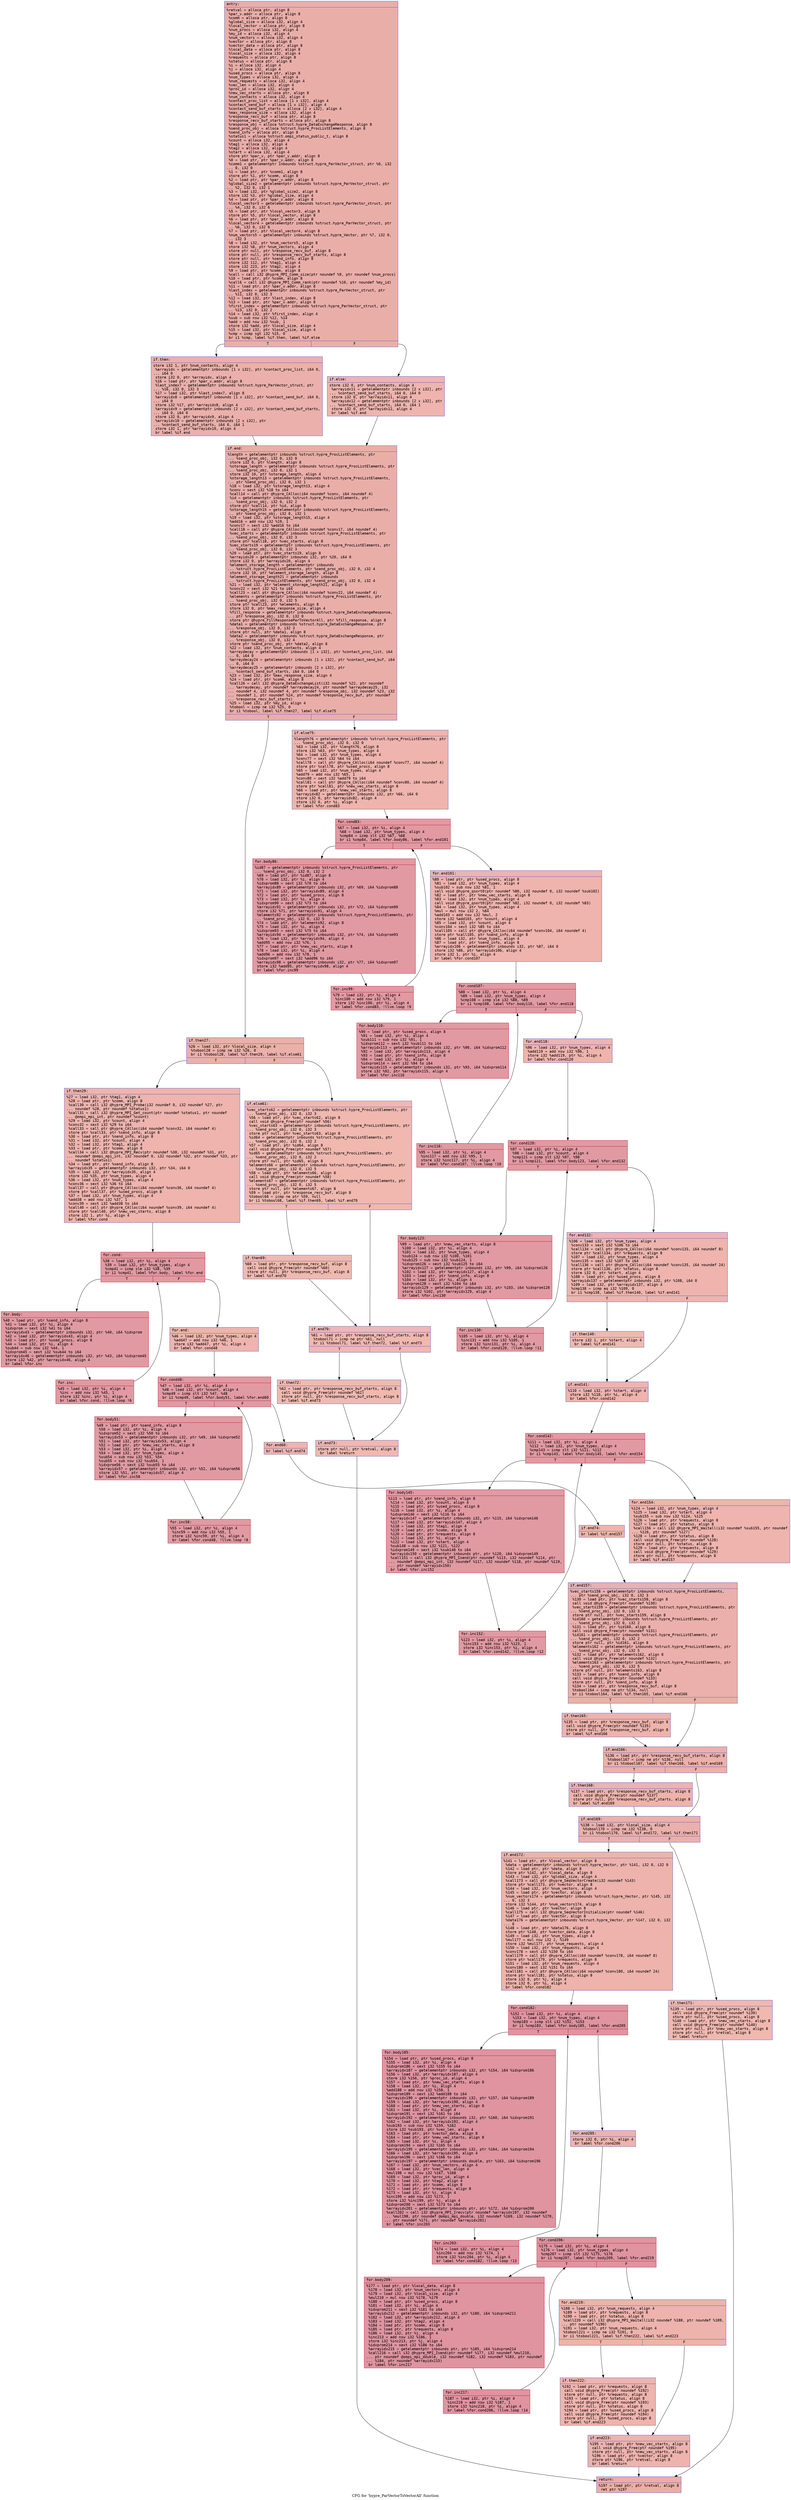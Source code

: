 digraph "CFG for 'hypre_ParVectorToVectorAll' function" {
	label="CFG for 'hypre_ParVectorToVectorAll' function";

	Node0x556ffb682a60 [shape=record,color="#3d50c3ff", style=filled, fillcolor="#d0473d70" fontname="Courier",label="{entry:\l|  %retval = alloca ptr, align 8\l  %par_v.addr = alloca ptr, align 8\l  %comm = alloca ptr, align 8\l  %global_size = alloca i32, align 4\l  %local_vector = alloca ptr, align 8\l  %num_procs = alloca i32, align 4\l  %my_id = alloca i32, align 4\l  %num_vectors = alloca i32, align 4\l  %vector = alloca ptr, align 8\l  %vector_data = alloca ptr, align 8\l  %local_data = alloca ptr, align 8\l  %local_size = alloca i32, align 4\l  %requests = alloca ptr, align 8\l  %status = alloca ptr, align 8\l  %i = alloca i32, align 4\l  %j = alloca i32, align 4\l  %used_procs = alloca ptr, align 8\l  %num_types = alloca i32, align 4\l  %num_requests = alloca i32, align 4\l  %vec_len = alloca i32, align 4\l  %proc_id = alloca i32, align 4\l  %new_vec_starts = alloca ptr, align 8\l  %num_contacts = alloca i32, align 4\l  %contact_proc_list = alloca [1 x i32], align 4\l  %contact_send_buf = alloca [1 x i32], align 4\l  %contact_send_buf_starts = alloca [2 x i32], align 4\l  %max_response_size = alloca i32, align 4\l  %response_recv_buf = alloca ptr, align 8\l  %response_recv_buf_starts = alloca ptr, align 8\l  %response_obj = alloca %struct.hypre_DataExchangeResponse, align 8\l  %send_proc_obj = alloca %struct.hypre_ProcListElements, align 8\l  %send_info = alloca ptr, align 8\l  %status1 = alloca %struct.ompi_status_public_t, align 8\l  %count = alloca i32, align 4\l  %tag1 = alloca i32, align 4\l  %tag2 = alloca i32, align 4\l  %start = alloca i32, align 4\l  store ptr %par_v, ptr %par_v.addr, align 8\l  %0 = load ptr, ptr %par_v.addr, align 8\l  %comm1 = getelementptr inbounds %struct.hypre_ParVector_struct, ptr %0, i32\l... 0, i32 0\l  %1 = load ptr, ptr %comm1, align 8\l  store ptr %1, ptr %comm, align 8\l  %2 = load ptr, ptr %par_v.addr, align 8\l  %global_size2 = getelementptr inbounds %struct.hypre_ParVector_struct, ptr\l... %2, i32 0, i32 1\l  %3 = load i32, ptr %global_size2, align 8\l  store i32 %3, ptr %global_size, align 4\l  %4 = load ptr, ptr %par_v.addr, align 8\l  %local_vector3 = getelementptr inbounds %struct.hypre_ParVector_struct, ptr\l... %4, i32 0, i32 6\l  %5 = load ptr, ptr %local_vector3, align 8\l  store ptr %5, ptr %local_vector, align 8\l  %6 = load ptr, ptr %par_v.addr, align 8\l  %local_vector4 = getelementptr inbounds %struct.hypre_ParVector_struct, ptr\l... %6, i32 0, i32 6\l  %7 = load ptr, ptr %local_vector4, align 8\l  %num_vectors5 = getelementptr inbounds %struct.hypre_Vector, ptr %7, i32 0,\l... i32 3\l  %8 = load i32, ptr %num_vectors5, align 8\l  store i32 %8, ptr %num_vectors, align 4\l  store ptr null, ptr %response_recv_buf, align 8\l  store ptr null, ptr %response_recv_buf_starts, align 8\l  store ptr null, ptr %send_info, align 8\l  store i32 112, ptr %tag1, align 4\l  store i32 223, ptr %tag2, align 4\l  %9 = load ptr, ptr %comm, align 8\l  %call = call i32 @hypre_MPI_Comm_size(ptr noundef %9, ptr noundef %num_procs)\l  %10 = load ptr, ptr %comm, align 8\l  %call6 = call i32 @hypre_MPI_Comm_rank(ptr noundef %10, ptr noundef %my_id)\l  %11 = load ptr, ptr %par_v.addr, align 8\l  %last_index = getelementptr inbounds %struct.hypre_ParVector_struct, ptr\l... %11, i32 0, i32 3\l  %12 = load i32, ptr %last_index, align 8\l  %13 = load ptr, ptr %par_v.addr, align 8\l  %first_index = getelementptr inbounds %struct.hypre_ParVector_struct, ptr\l... %13, i32 0, i32 2\l  %14 = load i32, ptr %first_index, align 4\l  %sub = sub nsw i32 %12, %14\l  %add = add nsw i32 %sub, 1\l  store i32 %add, ptr %local_size, align 4\l  %15 = load i32, ptr %local_size, align 4\l  %cmp = icmp sgt i32 %15, 0\l  br i1 %cmp, label %if.then, label %if.else\l|{<s0>T|<s1>F}}"];
	Node0x556ffb682a60:s0 -> Node0x556ffb687310[tooltip="entry -> if.then\nProbability 62.50%" ];
	Node0x556ffb682a60:s1 -> Node0x556ffb687380[tooltip="entry -> if.else\nProbability 37.50%" ];
	Node0x556ffb687310 [shape=record,color="#3d50c3ff", style=filled, fillcolor="#d24b4070" fontname="Courier",label="{if.then:\l|  store i32 1, ptr %num_contacts, align 4\l  %arrayidx = getelementptr inbounds [1 x i32], ptr %contact_proc_list, i64 0,\l... i64 0\l  store i32 0, ptr %arrayidx, align 4\l  %16 = load ptr, ptr %par_v.addr, align 8\l  %last_index7 = getelementptr inbounds %struct.hypre_ParVector_struct, ptr\l... %16, i32 0, i32 3\l  %17 = load i32, ptr %last_index7, align 8\l  %arrayidx8 = getelementptr inbounds [1 x i32], ptr %contact_send_buf, i64 0,\l... i64 0\l  store i32 %17, ptr %arrayidx8, align 4\l  %arrayidx9 = getelementptr inbounds [2 x i32], ptr %contact_send_buf_starts,\l... i64 0, i64 0\l  store i32 0, ptr %arrayidx9, align 4\l  %arrayidx10 = getelementptr inbounds [2 x i32], ptr\l... %contact_send_buf_starts, i64 0, i64 1\l  store i32 1, ptr %arrayidx10, align 4\l  br label %if.end\l}"];
	Node0x556ffb687310 -> Node0x556ffb687d70[tooltip="if.then -> if.end\nProbability 100.00%" ];
	Node0x556ffb687380 [shape=record,color="#3d50c3ff", style=filled, fillcolor="#d8564670" fontname="Courier",label="{if.else:\l|  store i32 0, ptr %num_contacts, align 4\l  %arrayidx11 = getelementptr inbounds [2 x i32], ptr\l... %contact_send_buf_starts, i64 0, i64 0\l  store i32 0, ptr %arrayidx11, align 4\l  %arrayidx12 = getelementptr inbounds [2 x i32], ptr\l... %contact_send_buf_starts, i64 0, i64 1\l  store i32 0, ptr %arrayidx12, align 4\l  br label %if.end\l}"];
	Node0x556ffb687380 -> Node0x556ffb687d70[tooltip="if.else -> if.end\nProbability 100.00%" ];
	Node0x556ffb687d70 [shape=record,color="#3d50c3ff", style=filled, fillcolor="#d0473d70" fontname="Courier",label="{if.end:\l|  %length = getelementptr inbounds %struct.hypre_ProcListElements, ptr\l... %send_proc_obj, i32 0, i32 0\l  store i32 0, ptr %length, align 8\l  %storage_length = getelementptr inbounds %struct.hypre_ProcListElements, ptr\l... %send_proc_obj, i32 0, i32 1\l  store i32 10, ptr %storage_length, align 4\l  %storage_length13 = getelementptr inbounds %struct.hypre_ProcListElements,\l... ptr %send_proc_obj, i32 0, i32 1\l  %18 = load i32, ptr %storage_length13, align 4\l  %conv = sext i32 %18 to i64\l  %call14 = call ptr @hypre_CAlloc(i64 noundef %conv, i64 noundef 4)\l  %id = getelementptr inbounds %struct.hypre_ProcListElements, ptr\l... %send_proc_obj, i32 0, i32 2\l  store ptr %call14, ptr %id, align 8\l  %storage_length15 = getelementptr inbounds %struct.hypre_ProcListElements,\l... ptr %send_proc_obj, i32 0, i32 1\l  %19 = load i32, ptr %storage_length15, align 4\l  %add16 = add nsw i32 %19, 1\l  %conv17 = sext i32 %add16 to i64\l  %call18 = call ptr @hypre_CAlloc(i64 noundef %conv17, i64 noundef 4)\l  %vec_starts = getelementptr inbounds %struct.hypre_ProcListElements, ptr\l... %send_proc_obj, i32 0, i32 3\l  store ptr %call18, ptr %vec_starts, align 8\l  %vec_starts19 = getelementptr inbounds %struct.hypre_ProcListElements, ptr\l... %send_proc_obj, i32 0, i32 3\l  %20 = load ptr, ptr %vec_starts19, align 8\l  %arrayidx20 = getelementptr inbounds i32, ptr %20, i64 0\l  store i32 0, ptr %arrayidx20, align 4\l  %element_storage_length = getelementptr inbounds\l... %struct.hypre_ProcListElements, ptr %send_proc_obj, i32 0, i32 4\l  store i32 10, ptr %element_storage_length, align 8\l  %element_storage_length21 = getelementptr inbounds\l... %struct.hypre_ProcListElements, ptr %send_proc_obj, i32 0, i32 4\l  %21 = load i32, ptr %element_storage_length21, align 8\l  %conv22 = sext i32 %21 to i64\l  %call23 = call ptr @hypre_CAlloc(i64 noundef %conv22, i64 noundef 4)\l  %elements = getelementptr inbounds %struct.hypre_ProcListElements, ptr\l... %send_proc_obj, i32 0, i32 5\l  store ptr %call23, ptr %elements, align 8\l  store i32 0, ptr %max_response_size, align 4\l  %fill_response = getelementptr inbounds %struct.hypre_DataExchangeResponse,\l... ptr %response_obj, i32 0, i32 0\l  store ptr @hypre_FillResponseParToVectorAll, ptr %fill_response, align 8\l  %data1 = getelementptr inbounds %struct.hypre_DataExchangeResponse, ptr\l... %response_obj, i32 0, i32 3\l  store ptr null, ptr %data1, align 8\l  %data2 = getelementptr inbounds %struct.hypre_DataExchangeResponse, ptr\l... %response_obj, i32 0, i32 4\l  store ptr %send_proc_obj, ptr %data2, align 8\l  %22 = load i32, ptr %num_contacts, align 4\l  %arraydecay = getelementptr inbounds [1 x i32], ptr %contact_proc_list, i64\l... 0, i64 0\l  %arraydecay24 = getelementptr inbounds [1 x i32], ptr %contact_send_buf, i64\l... 0, i64 0\l  %arraydecay25 = getelementptr inbounds [2 x i32], ptr\l... %contact_send_buf_starts, i64 0, i64 0\l  %23 = load i32, ptr %max_response_size, align 4\l  %24 = load ptr, ptr %comm, align 8\l  %call26 = call i32 @hypre_DataExchangeList(i32 noundef %22, ptr noundef\l... %arraydecay, ptr noundef %arraydecay24, ptr noundef %arraydecay25, i32\l... noundef 4, i32 noundef 4, ptr noundef %response_obj, i32 noundef %23, i32\l... noundef 1, ptr noundef %24, ptr noundef %response_recv_buf, ptr noundef\l... %response_recv_buf_starts)\l  %25 = load i32, ptr %my_id, align 4\l  %tobool = icmp ne i32 %25, 0\l  br i1 %tobool, label %if.then27, label %if.else75\l|{<s0>T|<s1>F}}"];
	Node0x556ffb687d70:s0 -> Node0x556ffb68a940[tooltip="if.end -> if.then27\nProbability 62.50%" ];
	Node0x556ffb687d70:s1 -> Node0x556ffb68a990[tooltip="if.end -> if.else75\nProbability 37.50%" ];
	Node0x556ffb68a940 [shape=record,color="#3d50c3ff", style=filled, fillcolor="#d24b4070" fontname="Courier",label="{if.then27:\l|  %26 = load i32, ptr %local_size, align 4\l  %tobool28 = icmp ne i32 %26, 0\l  br i1 %tobool28, label %if.then29, label %if.else61\l|{<s0>T|<s1>F}}"];
	Node0x556ffb68a940:s0 -> Node0x556ffb68ab10[tooltip="if.then27 -> if.then29\nProbability 62.50%" ];
	Node0x556ffb68a940:s1 -> Node0x556ffb68ab60[tooltip="if.then27 -> if.else61\nProbability 37.50%" ];
	Node0x556ffb68ab10 [shape=record,color="#3d50c3ff", style=filled, fillcolor="#d8564670" fontname="Courier",label="{if.then29:\l|  %27 = load i32, ptr %tag1, align 4\l  %28 = load ptr, ptr %comm, align 8\l  %call30 = call i32 @hypre_MPI_Probe(i32 noundef 0, i32 noundef %27, ptr\l... noundef %28, ptr noundef %status1)\l  %call31 = call i32 @hypre_MPI_Get_count(ptr noundef %status1, ptr noundef\l... @ompi_mpi_int, ptr noundef %count)\l  %29 = load i32, ptr %count, align 4\l  %conv32 = sext i32 %29 to i64\l  %call33 = call ptr @hypre_CAlloc(i64 noundef %conv32, i64 noundef 4)\l  store ptr %call33, ptr %send_info, align 8\l  %30 = load ptr, ptr %send_info, align 8\l  %31 = load i32, ptr %count, align 4\l  %32 = load i32, ptr %tag1, align 4\l  %33 = load ptr, ptr %comm, align 8\l  %call34 = call i32 @hypre_MPI_Recv(ptr noundef %30, i32 noundef %31, ptr\l... noundef @ompi_mpi_int, i32 noundef 0, i32 noundef %32, ptr noundef %33, ptr\l... noundef %status1)\l  %34 = load ptr, ptr %send_info, align 8\l  %arrayidx35 = getelementptr inbounds i32, ptr %34, i64 0\l  %35 = load i32, ptr %arrayidx35, align 4\l  store i32 %35, ptr %num_types, align 4\l  %36 = load i32, ptr %num_types, align 4\l  %conv36 = sext i32 %36 to i64\l  %call37 = call ptr @hypre_CAlloc(i64 noundef %conv36, i64 noundef 4)\l  store ptr %call37, ptr %used_procs, align 8\l  %37 = load i32, ptr %num_types, align 4\l  %add38 = add nsw i32 %37, 1\l  %conv39 = sext i32 %add38 to i64\l  %call40 = call ptr @hypre_CAlloc(i64 noundef %conv39, i64 noundef 4)\l  store ptr %call40, ptr %new_vec_starts, align 8\l  store i32 1, ptr %i, align 4\l  br label %for.cond\l}"];
	Node0x556ffb68ab10 -> Node0x556ffb68c690[tooltip="if.then29 -> for.cond\nProbability 100.00%" ];
	Node0x556ffb68c690 [shape=record,color="#b70d28ff", style=filled, fillcolor="#bb1b2c70" fontname="Courier",label="{for.cond:\l|  %38 = load i32, ptr %i, align 4\l  %39 = load i32, ptr %num_types, align 4\l  %cmp41 = icmp sle i32 %38, %39\l  br i1 %cmp41, label %for.body, label %for.end\l|{<s0>T|<s1>F}}"];
	Node0x556ffb68c690:s0 -> Node0x556ffb68c8e0[tooltip="for.cond -> for.body\nProbability 96.88%" ];
	Node0x556ffb68c690:s1 -> Node0x556ffb68c960[tooltip="for.cond -> for.end\nProbability 3.12%" ];
	Node0x556ffb68c8e0 [shape=record,color="#b70d28ff", style=filled, fillcolor="#bb1b2c70" fontname="Courier",label="{for.body:\l|  %40 = load ptr, ptr %send_info, align 8\l  %41 = load i32, ptr %i, align 4\l  %idxprom = sext i32 %41 to i64\l  %arrayidx43 = getelementptr inbounds i32, ptr %40, i64 %idxprom\l  %42 = load i32, ptr %arrayidx43, align 4\l  %43 = load ptr, ptr %used_procs, align 8\l  %44 = load i32, ptr %i, align 4\l  %sub44 = sub nsw i32 %44, 1\l  %idxprom45 = sext i32 %sub44 to i64\l  %arrayidx46 = getelementptr inbounds i32, ptr %43, i64 %idxprom45\l  store i32 %42, ptr %arrayidx46, align 4\l  br label %for.inc\l}"];
	Node0x556ffb68c8e0 -> Node0x556ffb68d180[tooltip="for.body -> for.inc\nProbability 100.00%" ];
	Node0x556ffb68d180 [shape=record,color="#b70d28ff", style=filled, fillcolor="#bb1b2c70" fontname="Courier",label="{for.inc:\l|  %45 = load i32, ptr %i, align 4\l  %inc = add nsw i32 %45, 1\l  store i32 %inc, ptr %i, align 4\l  br label %for.cond, !llvm.loop !6\l}"];
	Node0x556ffb68d180 -> Node0x556ffb68c690[tooltip="for.inc -> for.cond\nProbability 100.00%" ];
	Node0x556ffb68c960 [shape=record,color="#3d50c3ff", style=filled, fillcolor="#d8564670" fontname="Courier",label="{for.end:\l|  %46 = load i32, ptr %num_types, align 4\l  %add47 = add nsw i32 %46, 1\l  store i32 %add47, ptr %i, align 4\l  br label %for.cond48\l}"];
	Node0x556ffb68c960 -> Node0x556ffb68d7c0[tooltip="for.end -> for.cond48\nProbability 100.00%" ];
	Node0x556ffb68d7c0 [shape=record,color="#b70d28ff", style=filled, fillcolor="#bb1b2c70" fontname="Courier",label="{for.cond48:\l|  %47 = load i32, ptr %i, align 4\l  %48 = load i32, ptr %count, align 4\l  %cmp49 = icmp slt i32 %47, %48\l  br i1 %cmp49, label %for.body51, label %for.end60\l|{<s0>T|<s1>F}}"];
	Node0x556ffb68d7c0:s0 -> Node0x556ffb68e270[tooltip="for.cond48 -> for.body51\nProbability 96.88%" ];
	Node0x556ffb68d7c0:s1 -> Node0x556ffb68e2f0[tooltip="for.cond48 -> for.end60\nProbability 3.12%" ];
	Node0x556ffb68e270 [shape=record,color="#b70d28ff", style=filled, fillcolor="#bb1b2c70" fontname="Courier",label="{for.body51:\l|  %49 = load ptr, ptr %send_info, align 8\l  %50 = load i32, ptr %i, align 4\l  %idxprom52 = sext i32 %50 to i64\l  %arrayidx53 = getelementptr inbounds i32, ptr %49, i64 %idxprom52\l  %51 = load i32, ptr %arrayidx53, align 4\l  %52 = load ptr, ptr %new_vec_starts, align 8\l  %53 = load i32, ptr %i, align 4\l  %54 = load i32, ptr %num_types, align 4\l  %sub54 = sub nsw i32 %53, %54\l  %sub55 = sub nsw i32 %sub54, 1\l  %idxprom56 = sext i32 %sub55 to i64\l  %arrayidx57 = getelementptr inbounds i32, ptr %52, i64 %idxprom56\l  store i32 %51, ptr %arrayidx57, align 4\l  br label %for.inc58\l}"];
	Node0x556ffb68e270 -> Node0x556ffb68ec00[tooltip="for.body51 -> for.inc58\nProbability 100.00%" ];
	Node0x556ffb68ec00 [shape=record,color="#b70d28ff", style=filled, fillcolor="#bb1b2c70" fontname="Courier",label="{for.inc58:\l|  %55 = load i32, ptr %i, align 4\l  %inc59 = add nsw i32 %55, 1\l  store i32 %inc59, ptr %i, align 4\l  br label %for.cond48, !llvm.loop !8\l}"];
	Node0x556ffb68ec00 -> Node0x556ffb68d7c0[tooltip="for.inc58 -> for.cond48\nProbability 100.00%" ];
	Node0x556ffb68e2f0 [shape=record,color="#3d50c3ff", style=filled, fillcolor="#d8564670" fontname="Courier",label="{for.end60:\l|  br label %if.end74\l}"];
	Node0x556ffb68e2f0 -> Node0x556ffb68f080[tooltip="for.end60 -> if.end74\nProbability 100.00%" ];
	Node0x556ffb68ab60 [shape=record,color="#3d50c3ff", style=filled, fillcolor="#dc5d4a70" fontname="Courier",label="{if.else61:\l|  %vec_starts62 = getelementptr inbounds %struct.hypre_ProcListElements, ptr\l... %send_proc_obj, i32 0, i32 3\l  %56 = load ptr, ptr %vec_starts62, align 8\l  call void @hypre_Free(ptr noundef %56)\l  %vec_starts63 = getelementptr inbounds %struct.hypre_ProcListElements, ptr\l... %send_proc_obj, i32 0, i32 3\l  store ptr null, ptr %vec_starts63, align 8\l  %id64 = getelementptr inbounds %struct.hypre_ProcListElements, ptr\l... %send_proc_obj, i32 0, i32 2\l  %57 = load ptr, ptr %id64, align 8\l  call void @hypre_Free(ptr noundef %57)\l  %id65 = getelementptr inbounds %struct.hypre_ProcListElements, ptr\l... %send_proc_obj, i32 0, i32 2\l  store ptr null, ptr %id65, align 8\l  %elements66 = getelementptr inbounds %struct.hypre_ProcListElements, ptr\l... %send_proc_obj, i32 0, i32 5\l  %58 = load ptr, ptr %elements66, align 8\l  call void @hypre_Free(ptr noundef %58)\l  %elements67 = getelementptr inbounds %struct.hypre_ProcListElements, ptr\l... %send_proc_obj, i32 0, i32 5\l  store ptr null, ptr %elements67, align 8\l  %59 = load ptr, ptr %response_recv_buf, align 8\l  %tobool68 = icmp ne ptr %59, null\l  br i1 %tobool68, label %if.then69, label %if.end70\l|{<s0>T|<s1>F}}"];
	Node0x556ffb68ab60:s0 -> Node0x556ffb68feb0[tooltip="if.else61 -> if.then69\nProbability 62.50%" ];
	Node0x556ffb68ab60:s1 -> Node0x556ffb68ff00[tooltip="if.else61 -> if.end70\nProbability 37.50%" ];
	Node0x556ffb68feb0 [shape=record,color="#3d50c3ff", style=filled, fillcolor="#de614d70" fontname="Courier",label="{if.then69:\l|  %60 = load ptr, ptr %response_recv_buf, align 8\l  call void @hypre_Free(ptr noundef %60)\l  store ptr null, ptr %response_recv_buf, align 8\l  br label %if.end70\l}"];
	Node0x556ffb68feb0 -> Node0x556ffb68ff00[tooltip="if.then69 -> if.end70\nProbability 100.00%" ];
	Node0x556ffb68ff00 [shape=record,color="#3d50c3ff", style=filled, fillcolor="#dc5d4a70" fontname="Courier",label="{if.end70:\l|  %61 = load ptr, ptr %response_recv_buf_starts, align 8\l  %tobool71 = icmp ne ptr %61, null\l  br i1 %tobool71, label %if.then72, label %if.end73\l|{<s0>T|<s1>F}}"];
	Node0x556ffb68ff00:s0 -> Node0x556ffb690420[tooltip="if.end70 -> if.then72\nProbability 62.50%" ];
	Node0x556ffb68ff00:s1 -> Node0x556ffb690470[tooltip="if.end70 -> if.end73\nProbability 37.50%" ];
	Node0x556ffb690420 [shape=record,color="#3d50c3ff", style=filled, fillcolor="#de614d70" fontname="Courier",label="{if.then72:\l|  %62 = load ptr, ptr %response_recv_buf_starts, align 8\l  call void @hypre_Free(ptr noundef %62)\l  store ptr null, ptr %response_recv_buf_starts, align 8\l  br label %if.end73\l}"];
	Node0x556ffb690420 -> Node0x556ffb690470[tooltip="if.then72 -> if.end73\nProbability 100.00%" ];
	Node0x556ffb690470 [shape=record,color="#3d50c3ff", style=filled, fillcolor="#dc5d4a70" fontname="Courier",label="{if.end73:\l|  store ptr null, ptr %retval, align 8\l  br label %return\l}"];
	Node0x556ffb690470 -> Node0x556ffb690920[tooltip="if.end73 -> return\nProbability 100.00%" ];
	Node0x556ffb68f080 [shape=record,color="#3d50c3ff", style=filled, fillcolor="#d8564670" fontname="Courier",label="{if.end74:\l|  br label %if.end157\l}"];
	Node0x556ffb68f080 -> Node0x556ffb6909e0[tooltip="if.end74 -> if.end157\nProbability 100.00%" ];
	Node0x556ffb68a990 [shape=record,color="#3d50c3ff", style=filled, fillcolor="#d8564670" fontname="Courier",label="{if.else75:\l|  %length76 = getelementptr inbounds %struct.hypre_ProcListElements, ptr\l... %send_proc_obj, i32 0, i32 0\l  %63 = load i32, ptr %length76, align 8\l  store i32 %63, ptr %num_types, align 4\l  %64 = load i32, ptr %num_types, align 4\l  %conv77 = sext i32 %64 to i64\l  %call78 = call ptr @hypre_CAlloc(i64 noundef %conv77, i64 noundef 4)\l  store ptr %call78, ptr %used_procs, align 8\l  %65 = load i32, ptr %num_types, align 4\l  %add79 = add nsw i32 %65, 1\l  %conv80 = sext i32 %add79 to i64\l  %call81 = call ptr @hypre_CAlloc(i64 noundef %conv80, i64 noundef 4)\l  store ptr %call81, ptr %new_vec_starts, align 8\l  %66 = load ptr, ptr %new_vec_starts, align 8\l  %arrayidx82 = getelementptr inbounds i32, ptr %66, i64 0\l  store i32 0, ptr %arrayidx82, align 4\l  store i32 0, ptr %i, align 4\l  br label %for.cond83\l}"];
	Node0x556ffb68a990 -> Node0x556ffb6915a0[tooltip="if.else75 -> for.cond83\nProbability 100.00%" ];
	Node0x556ffb6915a0 [shape=record,color="#b70d28ff", style=filled, fillcolor="#bb1b2c70" fontname="Courier",label="{for.cond83:\l|  %67 = load i32, ptr %i, align 4\l  %68 = load i32, ptr %num_types, align 4\l  %cmp84 = icmp slt i32 %67, %68\l  br i1 %cmp84, label %for.body86, label %for.end101\l|{<s0>T|<s1>F}}"];
	Node0x556ffb6915a0:s0 -> Node0x556ffb691820[tooltip="for.cond83 -> for.body86\nProbability 96.88%" ];
	Node0x556ffb6915a0:s1 -> Node0x556ffb6918a0[tooltip="for.cond83 -> for.end101\nProbability 3.12%" ];
	Node0x556ffb691820 [shape=record,color="#b70d28ff", style=filled, fillcolor="#bb1b2c70" fontname="Courier",label="{for.body86:\l|  %id87 = getelementptr inbounds %struct.hypre_ProcListElements, ptr\l... %send_proc_obj, i32 0, i32 2\l  %69 = load ptr, ptr %id87, align 8\l  %70 = load i32, ptr %i, align 4\l  %idxprom88 = sext i32 %70 to i64\l  %arrayidx89 = getelementptr inbounds i32, ptr %69, i64 %idxprom88\l  %71 = load i32, ptr %arrayidx89, align 4\l  %72 = load ptr, ptr %used_procs, align 8\l  %73 = load i32, ptr %i, align 4\l  %idxprom90 = sext i32 %73 to i64\l  %arrayidx91 = getelementptr inbounds i32, ptr %72, i64 %idxprom90\l  store i32 %71, ptr %arrayidx91, align 4\l  %elements92 = getelementptr inbounds %struct.hypre_ProcListElements, ptr\l... %send_proc_obj, i32 0, i32 5\l  %74 = load ptr, ptr %elements92, align 8\l  %75 = load i32, ptr %i, align 4\l  %idxprom93 = sext i32 %75 to i64\l  %arrayidx94 = getelementptr inbounds i32, ptr %74, i64 %idxprom93\l  %76 = load i32, ptr %arrayidx94, align 4\l  %add95 = add nsw i32 %76, 1\l  %77 = load ptr, ptr %new_vec_starts, align 8\l  %78 = load i32, ptr %i, align 4\l  %add96 = add nsw i32 %78, 1\l  %idxprom97 = sext i32 %add96 to i64\l  %arrayidx98 = getelementptr inbounds i32, ptr %77, i64 %idxprom97\l  store i32 %add95, ptr %arrayidx98, align 4\l  br label %for.inc99\l}"];
	Node0x556ffb691820 -> Node0x556ffb692900[tooltip="for.body86 -> for.inc99\nProbability 100.00%" ];
	Node0x556ffb692900 [shape=record,color="#b70d28ff", style=filled, fillcolor="#bb1b2c70" fontname="Courier",label="{for.inc99:\l|  %79 = load i32, ptr %i, align 4\l  %inc100 = add nsw i32 %79, 1\l  store i32 %inc100, ptr %i, align 4\l  br label %for.cond83, !llvm.loop !9\l}"];
	Node0x556ffb692900 -> Node0x556ffb6915a0[tooltip="for.inc99 -> for.cond83\nProbability 100.00%" ];
	Node0x556ffb6918a0 [shape=record,color="#3d50c3ff", style=filled, fillcolor="#d8564670" fontname="Courier",label="{for.end101:\l|  %80 = load ptr, ptr %used_procs, align 8\l  %81 = load i32, ptr %num_types, align 4\l  %sub102 = sub nsw i32 %81, 1\l  call void @hypre_qsort0(ptr noundef %80, i32 noundef 0, i32 noundef %sub102)\l  %82 = load ptr, ptr %new_vec_starts, align 8\l  %83 = load i32, ptr %num_types, align 4\l  call void @hypre_qsort0(ptr noundef %82, i32 noundef 0, i32 noundef %83)\l  %84 = load i32, ptr %num_types, align 4\l  %mul = mul nsw i32 2, %84\l  %add103 = add nsw i32 %mul, 2\l  store i32 %add103, ptr %count, align 4\l  %85 = load i32, ptr %count, align 4\l  %conv104 = sext i32 %85 to i64\l  %call105 = call ptr @hypre_CAlloc(i64 noundef %conv104, i64 noundef 4)\l  store ptr %call105, ptr %send_info, align 8\l  %86 = load i32, ptr %num_types, align 4\l  %87 = load ptr, ptr %send_info, align 8\l  %arrayidx106 = getelementptr inbounds i32, ptr %87, i64 0\l  store i32 %86, ptr %arrayidx106, align 4\l  store i32 1, ptr %i, align 4\l  br label %for.cond107\l}"];
	Node0x556ffb6918a0 -> Node0x556ffb6939e0[tooltip="for.end101 -> for.cond107\nProbability 100.00%" ];
	Node0x556ffb6939e0 [shape=record,color="#b70d28ff", style=filled, fillcolor="#bb1b2c70" fontname="Courier",label="{for.cond107:\l|  %88 = load i32, ptr %i, align 4\l  %89 = load i32, ptr %num_types, align 4\l  %cmp108 = icmp sle i32 %88, %89\l  br i1 %cmp108, label %for.body110, label %for.end118\l|{<s0>T|<s1>F}}"];
	Node0x556ffb6939e0:s0 -> Node0x556ffb693c60[tooltip="for.cond107 -> for.body110\nProbability 96.88%" ];
	Node0x556ffb6939e0:s1 -> Node0x556ffb693ce0[tooltip="for.cond107 -> for.end118\nProbability 3.12%" ];
	Node0x556ffb693c60 [shape=record,color="#b70d28ff", style=filled, fillcolor="#bb1b2c70" fontname="Courier",label="{for.body110:\l|  %90 = load ptr, ptr %used_procs, align 8\l  %91 = load i32, ptr %i, align 4\l  %sub111 = sub nsw i32 %91, 1\l  %idxprom112 = sext i32 %sub111 to i64\l  %arrayidx113 = getelementptr inbounds i32, ptr %90, i64 %idxprom112\l  %92 = load i32, ptr %arrayidx113, align 4\l  %93 = load ptr, ptr %send_info, align 8\l  %94 = load i32, ptr %i, align 4\l  %idxprom114 = sext i32 %94 to i64\l  %arrayidx115 = getelementptr inbounds i32, ptr %93, i64 %idxprom114\l  store i32 %92, ptr %arrayidx115, align 4\l  br label %for.inc116\l}"];
	Node0x556ffb693c60 -> Node0x556ffb694520[tooltip="for.body110 -> for.inc116\nProbability 100.00%" ];
	Node0x556ffb694520 [shape=record,color="#b70d28ff", style=filled, fillcolor="#bb1b2c70" fontname="Courier",label="{for.inc116:\l|  %95 = load i32, ptr %i, align 4\l  %inc117 = add nsw i32 %95, 1\l  store i32 %inc117, ptr %i, align 4\l  br label %for.cond107, !llvm.loop !10\l}"];
	Node0x556ffb694520 -> Node0x556ffb6939e0[tooltip="for.inc116 -> for.cond107\nProbability 100.00%" ];
	Node0x556ffb693ce0 [shape=record,color="#3d50c3ff", style=filled, fillcolor="#d8564670" fontname="Courier",label="{for.end118:\l|  %96 = load i32, ptr %num_types, align 4\l  %add119 = add nsw i32 %96, 1\l  store i32 %add119, ptr %i, align 4\l  br label %for.cond120\l}"];
	Node0x556ffb693ce0 -> Node0x556ffb68de10[tooltip="for.end118 -> for.cond120\nProbability 100.00%" ];
	Node0x556ffb68de10 [shape=record,color="#b70d28ff", style=filled, fillcolor="#bb1b2c70" fontname="Courier",label="{for.cond120:\l|  %97 = load i32, ptr %i, align 4\l  %98 = load i32, ptr %count, align 4\l  %cmp121 = icmp slt i32 %97, %98\l  br i1 %cmp121, label %for.body123, label %for.end132\l|{<s0>T|<s1>F}}"];
	Node0x556ffb68de10:s0 -> Node0x556ffb68e0b0[tooltip="for.cond120 -> for.body123\nProbability 96.88%" ];
	Node0x556ffb68de10:s1 -> Node0x556ffb6956a0[tooltip="for.cond120 -> for.end132\nProbability 3.12%" ];
	Node0x556ffb68e0b0 [shape=record,color="#b70d28ff", style=filled, fillcolor="#bb1b2c70" fontname="Courier",label="{for.body123:\l|  %99 = load ptr, ptr %new_vec_starts, align 8\l  %100 = load i32, ptr %i, align 4\l  %101 = load i32, ptr %num_types, align 4\l  %sub124 = sub nsw i32 %100, %101\l  %sub125 = sub nsw i32 %sub124, 1\l  %idxprom126 = sext i32 %sub125 to i64\l  %arrayidx127 = getelementptr inbounds i32, ptr %99, i64 %idxprom126\l  %102 = load i32, ptr %arrayidx127, align 4\l  %103 = load ptr, ptr %send_info, align 8\l  %104 = load i32, ptr %i, align 4\l  %idxprom128 = sext i32 %104 to i64\l  %arrayidx129 = getelementptr inbounds i32, ptr %103, i64 %idxprom128\l  store i32 %102, ptr %arrayidx129, align 4\l  br label %for.inc130\l}"];
	Node0x556ffb68e0b0 -> Node0x556ffb68bb50[tooltip="for.body123 -> for.inc130\nProbability 100.00%" ];
	Node0x556ffb68bb50 [shape=record,color="#b70d28ff", style=filled, fillcolor="#bb1b2c70" fontname="Courier",label="{for.inc130:\l|  %105 = load i32, ptr %i, align 4\l  %inc131 = add nsw i32 %105, 1\l  store i32 %inc131, ptr %i, align 4\l  br label %for.cond120, !llvm.loop !11\l}"];
	Node0x556ffb68bb50 -> Node0x556ffb68de10[tooltip="for.inc130 -> for.cond120\nProbability 100.00%" ];
	Node0x556ffb6956a0 [shape=record,color="#3d50c3ff", style=filled, fillcolor="#d8564670" fontname="Courier",label="{for.end132:\l|  %106 = load i32, ptr %num_types, align 4\l  %conv133 = sext i32 %106 to i64\l  %call134 = call ptr @hypre_CAlloc(i64 noundef %conv133, i64 noundef 8)\l  store ptr %call134, ptr %requests, align 8\l  %107 = load i32, ptr %num_types, align 4\l  %conv135 = sext i32 %107 to i64\l  %call136 = call ptr @hypre_CAlloc(i64 noundef %conv135, i64 noundef 24)\l  store ptr %call136, ptr %status, align 8\l  store i32 0, ptr %start, align 4\l  %108 = load ptr, ptr %used_procs, align 8\l  %arrayidx137 = getelementptr inbounds i32, ptr %108, i64 0\l  %109 = load i32, ptr %arrayidx137, align 4\l  %cmp138 = icmp eq i32 %109, 0\l  br i1 %cmp138, label %if.then140, label %if.end141\l|{<s0>T|<s1>F}}"];
	Node0x556ffb6956a0:s0 -> Node0x556ffb697910[tooltip="for.end132 -> if.then140\nProbability 37.50%" ];
	Node0x556ffb6956a0:s1 -> Node0x556ffb697990[tooltip="for.end132 -> if.end141\nProbability 62.50%" ];
	Node0x556ffb697910 [shape=record,color="#3d50c3ff", style=filled, fillcolor="#de614d70" fontname="Courier",label="{if.then140:\l|  store i32 1, ptr %start, align 4\l  br label %if.end141\l}"];
	Node0x556ffb697910 -> Node0x556ffb697990[tooltip="if.then140 -> if.end141\nProbability 100.00%" ];
	Node0x556ffb697990 [shape=record,color="#3d50c3ff", style=filled, fillcolor="#d8564670" fontname="Courier",label="{if.end141:\l|  %110 = load i32, ptr %start, align 4\l  store i32 %110, ptr %i, align 4\l  br label %for.cond142\l}"];
	Node0x556ffb697990 -> Node0x556ffb697cf0[tooltip="if.end141 -> for.cond142\nProbability 100.00%" ];
	Node0x556ffb697cf0 [shape=record,color="#b70d28ff", style=filled, fillcolor="#bb1b2c70" fontname="Courier",label="{for.cond142:\l|  %111 = load i32, ptr %i, align 4\l  %112 = load i32, ptr %num_types, align 4\l  %cmp143 = icmp slt i32 %111, %112\l  br i1 %cmp143, label %for.body145, label %for.end154\l|{<s0>T|<s1>F}}"];
	Node0x556ffb697cf0:s0 -> Node0x556ffb697f90[tooltip="for.cond142 -> for.body145\nProbability 96.88%" ];
	Node0x556ffb697cf0:s1 -> Node0x556ffb698010[tooltip="for.cond142 -> for.end154\nProbability 3.12%" ];
	Node0x556ffb697f90 [shape=record,color="#b70d28ff", style=filled, fillcolor="#bb1b2c70" fontname="Courier",label="{for.body145:\l|  %113 = load ptr, ptr %send_info, align 8\l  %114 = load i32, ptr %count, align 4\l  %115 = load ptr, ptr %used_procs, align 8\l  %116 = load i32, ptr %i, align 4\l  %idxprom146 = sext i32 %116 to i64\l  %arrayidx147 = getelementptr inbounds i32, ptr %115, i64 %idxprom146\l  %117 = load i32, ptr %arrayidx147, align 4\l  %118 = load i32, ptr %tag1, align 4\l  %119 = load ptr, ptr %comm, align 8\l  %120 = load ptr, ptr %requests, align 8\l  %121 = load i32, ptr %i, align 4\l  %122 = load i32, ptr %start, align 4\l  %sub148 = sub nsw i32 %121, %122\l  %idxprom149 = sext i32 %sub148 to i64\l  %arrayidx150 = getelementptr inbounds ptr, ptr %120, i64 %idxprom149\l  %call151 = call i32 @hypre_MPI_Isend(ptr noundef %113, i32 noundef %114, ptr\l... noundef @ompi_mpi_int, i32 noundef %117, i32 noundef %118, ptr noundef %119,\l... ptr noundef %arrayidx150)\l  br label %for.inc152\l}"];
	Node0x556ffb697f90 -> Node0x556ffb698c80[tooltip="for.body145 -> for.inc152\nProbability 100.00%" ];
	Node0x556ffb698c80 [shape=record,color="#b70d28ff", style=filled, fillcolor="#bb1b2c70" fontname="Courier",label="{for.inc152:\l|  %123 = load i32, ptr %i, align 4\l  %inc153 = add nsw i32 %123, 1\l  store i32 %inc153, ptr %i, align 4\l  br label %for.cond142, !llvm.loop !12\l}"];
	Node0x556ffb698c80 -> Node0x556ffb697cf0[tooltip="for.inc152 -> for.cond142\nProbability 100.00%" ];
	Node0x556ffb698010 [shape=record,color="#3d50c3ff", style=filled, fillcolor="#d8564670" fontname="Courier",label="{for.end154:\l|  %124 = load i32, ptr %num_types, align 4\l  %125 = load i32, ptr %start, align 4\l  %sub155 = sub nsw i32 %124, %125\l  %126 = load ptr, ptr %requests, align 8\l  %127 = load ptr, ptr %status, align 8\l  %call156 = call i32 @hypre_MPI_Waitall(i32 noundef %sub155, ptr noundef\l... %126, ptr noundef %127)\l  %128 = load ptr, ptr %status, align 8\l  call void @hypre_Free(ptr noundef %128)\l  store ptr null, ptr %status, align 8\l  %129 = load ptr, ptr %requests, align 8\l  call void @hypre_Free(ptr noundef %129)\l  store ptr null, ptr %requests, align 8\l  br label %if.end157\l}"];
	Node0x556ffb698010 -> Node0x556ffb6909e0[tooltip="for.end154 -> if.end157\nProbability 100.00%" ];
	Node0x556ffb6909e0 [shape=record,color="#3d50c3ff", style=filled, fillcolor="#d24b4070" fontname="Courier",label="{if.end157:\l|  %vec_starts158 = getelementptr inbounds %struct.hypre_ProcListElements,\l... ptr %send_proc_obj, i32 0, i32 3\l  %130 = load ptr, ptr %vec_starts158, align 8\l  call void @hypre_Free(ptr noundef %130)\l  %vec_starts159 = getelementptr inbounds %struct.hypre_ProcListElements, ptr\l... %send_proc_obj, i32 0, i32 3\l  store ptr null, ptr %vec_starts159, align 8\l  %id160 = getelementptr inbounds %struct.hypre_ProcListElements, ptr\l... %send_proc_obj, i32 0, i32 2\l  %131 = load ptr, ptr %id160, align 8\l  call void @hypre_Free(ptr noundef %131)\l  %id161 = getelementptr inbounds %struct.hypre_ProcListElements, ptr\l... %send_proc_obj, i32 0, i32 2\l  store ptr null, ptr %id161, align 8\l  %elements162 = getelementptr inbounds %struct.hypre_ProcListElements, ptr\l... %send_proc_obj, i32 0, i32 5\l  %132 = load ptr, ptr %elements162, align 8\l  call void @hypre_Free(ptr noundef %132)\l  %elements163 = getelementptr inbounds %struct.hypre_ProcListElements, ptr\l... %send_proc_obj, i32 0, i32 5\l  store ptr null, ptr %elements163, align 8\l  %133 = load ptr, ptr %send_info, align 8\l  call void @hypre_Free(ptr noundef %133)\l  store ptr null, ptr %send_info, align 8\l  %134 = load ptr, ptr %response_recv_buf, align 8\l  %tobool164 = icmp ne ptr %134, null\l  br i1 %tobool164, label %if.then165, label %if.end166\l|{<s0>T|<s1>F}}"];
	Node0x556ffb6909e0:s0 -> Node0x556ffb69a800[tooltip="if.end157 -> if.then165\nProbability 62.50%" ];
	Node0x556ffb6909e0:s1 -> Node0x556ffb69a850[tooltip="if.end157 -> if.end166\nProbability 37.50%" ];
	Node0x556ffb69a800 [shape=record,color="#3d50c3ff", style=filled, fillcolor="#d6524470" fontname="Courier",label="{if.then165:\l|  %135 = load ptr, ptr %response_recv_buf, align 8\l  call void @hypre_Free(ptr noundef %135)\l  store ptr null, ptr %response_recv_buf, align 8\l  br label %if.end166\l}"];
	Node0x556ffb69a800 -> Node0x556ffb69a850[tooltip="if.then165 -> if.end166\nProbability 100.00%" ];
	Node0x556ffb69a850 [shape=record,color="#3d50c3ff", style=filled, fillcolor="#d24b4070" fontname="Courier",label="{if.end166:\l|  %136 = load ptr, ptr %response_recv_buf_starts, align 8\l  %tobool167 = icmp ne ptr %136, null\l  br i1 %tobool167, label %if.then168, label %if.end169\l|{<s0>T|<s1>F}}"];
	Node0x556ffb69a850:s0 -> Node0x556ffb69ad70[tooltip="if.end166 -> if.then168\nProbability 62.50%" ];
	Node0x556ffb69a850:s1 -> Node0x556ffb69adc0[tooltip="if.end166 -> if.end169\nProbability 37.50%" ];
	Node0x556ffb69ad70 [shape=record,color="#3d50c3ff", style=filled, fillcolor="#d6524470" fontname="Courier",label="{if.then168:\l|  %137 = load ptr, ptr %response_recv_buf_starts, align 8\l  call void @hypre_Free(ptr noundef %137)\l  store ptr null, ptr %response_recv_buf_starts, align 8\l  br label %if.end169\l}"];
	Node0x556ffb69ad70 -> Node0x556ffb69adc0[tooltip="if.then168 -> if.end169\nProbability 100.00%" ];
	Node0x556ffb69adc0 [shape=record,color="#3d50c3ff", style=filled, fillcolor="#d24b4070" fontname="Courier",label="{if.end169:\l|  %138 = load i32, ptr %local_size, align 4\l  %tobool170 = icmp ne i32 %138, 0\l  br i1 %tobool170, label %if.end172, label %if.then171\l|{<s0>T|<s1>F}}"];
	Node0x556ffb69adc0:s0 -> Node0x556ffb69b2e0[tooltip="if.end169 -> if.end172\nProbability 62.50%" ];
	Node0x556ffb69adc0:s1 -> Node0x556ffb69b330[tooltip="if.end169 -> if.then171\nProbability 37.50%" ];
	Node0x556ffb69b330 [shape=record,color="#3d50c3ff", style=filled, fillcolor="#dc5d4a70" fontname="Courier",label="{if.then171:\l|  %139 = load ptr, ptr %used_procs, align 8\l  call void @hypre_Free(ptr noundef %139)\l  store ptr null, ptr %used_procs, align 8\l  %140 = load ptr, ptr %new_vec_starts, align 8\l  call void @hypre_Free(ptr noundef %140)\l  store ptr null, ptr %new_vec_starts, align 8\l  store ptr null, ptr %retval, align 8\l  br label %return\l}"];
	Node0x556ffb69b330 -> Node0x556ffb690920[tooltip="if.then171 -> return\nProbability 100.00%" ];
	Node0x556ffb69b2e0 [shape=record,color="#3d50c3ff", style=filled, fillcolor="#d6524470" fontname="Courier",label="{if.end172:\l|  %141 = load ptr, ptr %local_vector, align 8\l  %data = getelementptr inbounds %struct.hypre_Vector, ptr %141, i32 0, i32 0\l  %142 = load ptr, ptr %data, align 8\l  store ptr %142, ptr %local_data, align 8\l  %143 = load i32, ptr %global_size, align 4\l  %call173 = call ptr @hypre_SeqVectorCreate(i32 noundef %143)\l  store ptr %call173, ptr %vector, align 8\l  %144 = load i32, ptr %num_vectors, align 4\l  %145 = load ptr, ptr %vector, align 8\l  %num_vectors174 = getelementptr inbounds %struct.hypre_Vector, ptr %145, i32\l... 0, i32 3\l  store i32 %144, ptr %num_vectors174, align 8\l  %146 = load ptr, ptr %vector, align 8\l  %call175 = call i32 @hypre_SeqVectorInitialize(ptr noundef %146)\l  %147 = load ptr, ptr %vector, align 8\l  %data176 = getelementptr inbounds %struct.hypre_Vector, ptr %147, i32 0, i32\l... 0\l  %148 = load ptr, ptr %data176, align 8\l  store ptr %148, ptr %vector_data, align 8\l  %149 = load i32, ptr %num_types, align 4\l  %mul177 = mul nsw i32 2, %149\l  store i32 %mul177, ptr %num_requests, align 4\l  %150 = load i32, ptr %num_requests, align 4\l  %conv178 = sext i32 %150 to i64\l  %call179 = call ptr @hypre_CAlloc(i64 noundef %conv178, i64 noundef 8)\l  store ptr %call179, ptr %requests, align 8\l  %151 = load i32, ptr %num_requests, align 4\l  %conv180 = sext i32 %151 to i64\l  %call181 = call ptr @hypre_CAlloc(i64 noundef %conv180, i64 noundef 24)\l  store ptr %call181, ptr %status, align 8\l  store i32 0, ptr %j, align 4\l  store i32 0, ptr %i, align 4\l  br label %for.cond182\l}"];
	Node0x556ffb69b2e0 -> Node0x556ffb69ce10[tooltip="if.end172 -> for.cond182\nProbability 100.00%" ];
	Node0x556ffb69ce10 [shape=record,color="#b70d28ff", style=filled, fillcolor="#b70d2870" fontname="Courier",label="{for.cond182:\l|  %152 = load i32, ptr %i, align 4\l  %153 = load i32, ptr %num_types, align 4\l  %cmp183 = icmp slt i32 %152, %153\l  br i1 %cmp183, label %for.body185, label %for.end205\l|{<s0>T|<s1>F}}"];
	Node0x556ffb69ce10:s0 -> Node0x556ffb69d060[tooltip="for.cond182 -> for.body185\nProbability 96.88%" ];
	Node0x556ffb69ce10:s1 -> Node0x556ffb69d0b0[tooltip="for.cond182 -> for.end205\nProbability 3.12%" ];
	Node0x556ffb69d060 [shape=record,color="#b70d28ff", style=filled, fillcolor="#b70d2870" fontname="Courier",label="{for.body185:\l|  %154 = load ptr, ptr %used_procs, align 8\l  %155 = load i32, ptr %i, align 4\l  %idxprom186 = sext i32 %155 to i64\l  %arrayidx187 = getelementptr inbounds i32, ptr %154, i64 %idxprom186\l  %156 = load i32, ptr %arrayidx187, align 4\l  store i32 %156, ptr %proc_id, align 4\l  %157 = load ptr, ptr %new_vec_starts, align 8\l  %158 = load i32, ptr %i, align 4\l  %add188 = add nsw i32 %158, 1\l  %idxprom189 = sext i32 %add188 to i64\l  %arrayidx190 = getelementptr inbounds i32, ptr %157, i64 %idxprom189\l  %159 = load i32, ptr %arrayidx190, align 4\l  %160 = load ptr, ptr %new_vec_starts, align 8\l  %161 = load i32, ptr %i, align 4\l  %idxprom191 = sext i32 %161 to i64\l  %arrayidx192 = getelementptr inbounds i32, ptr %160, i64 %idxprom191\l  %162 = load i32, ptr %arrayidx192, align 4\l  %sub193 = sub nsw i32 %159, %162\l  store i32 %sub193, ptr %vec_len, align 4\l  %163 = load ptr, ptr %vector_data, align 8\l  %164 = load ptr, ptr %new_vec_starts, align 8\l  %165 = load i32, ptr %i, align 4\l  %idxprom194 = sext i32 %165 to i64\l  %arrayidx195 = getelementptr inbounds i32, ptr %164, i64 %idxprom194\l  %166 = load i32, ptr %arrayidx195, align 4\l  %idxprom196 = sext i32 %166 to i64\l  %arrayidx197 = getelementptr inbounds double, ptr %163, i64 %idxprom196\l  %167 = load i32, ptr %num_vectors, align 4\l  %168 = load i32, ptr %vec_len, align 4\l  %mul198 = mul nsw i32 %167, %168\l  %169 = load i32, ptr %proc_id, align 4\l  %170 = load i32, ptr %tag2, align 4\l  %171 = load ptr, ptr %comm, align 8\l  %172 = load ptr, ptr %requests, align 8\l  %173 = load i32, ptr %j, align 4\l  %inc199 = add nsw i32 %173, 1\l  store i32 %inc199, ptr %j, align 4\l  %idxprom200 = sext i32 %173 to i64\l  %arrayidx201 = getelementptr inbounds ptr, ptr %172, i64 %idxprom200\l  %call202 = call i32 @hypre_MPI_Irecv(ptr noundef %arrayidx197, i32 noundef\l... %mul198, ptr noundef @ompi_mpi_double, i32 noundef %169, i32 noundef %170,\l... ptr noundef %171, ptr noundef %arrayidx201)\l  br label %for.inc203\l}"];
	Node0x556ffb69d060 -> Node0x556ffb674cc0[tooltip="for.body185 -> for.inc203\nProbability 100.00%" ];
	Node0x556ffb674cc0 [shape=record,color="#b70d28ff", style=filled, fillcolor="#b70d2870" fontname="Courier",label="{for.inc203:\l|  %174 = load i32, ptr %i, align 4\l  %inc204 = add nsw i32 %174, 1\l  store i32 %inc204, ptr %i, align 4\l  br label %for.cond182, !llvm.loop !13\l}"];
	Node0x556ffb674cc0 -> Node0x556ffb69ce10[tooltip="for.inc203 -> for.cond182\nProbability 100.00%" ];
	Node0x556ffb69d0b0 [shape=record,color="#3d50c3ff", style=filled, fillcolor="#d6524470" fontname="Courier",label="{for.end205:\l|  store i32 0, ptr %i, align 4\l  br label %for.cond206\l}"];
	Node0x556ffb69d0b0 -> Node0x556ffb675100[tooltip="for.end205 -> for.cond206\nProbability 100.00%" ];
	Node0x556ffb675100 [shape=record,color="#b70d28ff", style=filled, fillcolor="#b70d2870" fontname="Courier",label="{for.cond206:\l|  %175 = load i32, ptr %i, align 4\l  %176 = load i32, ptr %num_types, align 4\l  %cmp207 = icmp slt i32 %175, %176\l  br i1 %cmp207, label %for.body209, label %for.end219\l|{<s0>T|<s1>F}}"];
	Node0x556ffb675100:s0 -> Node0x556ffb6753a0[tooltip="for.cond206 -> for.body209\nProbability 96.88%" ];
	Node0x556ffb675100:s1 -> Node0x556ffb675420[tooltip="for.cond206 -> for.end219\nProbability 3.12%" ];
	Node0x556ffb6753a0 [shape=record,color="#b70d28ff", style=filled, fillcolor="#b70d2870" fontname="Courier",label="{for.body209:\l|  %177 = load ptr, ptr %local_data, align 8\l  %178 = load i32, ptr %num_vectors, align 4\l  %179 = load i32, ptr %local_size, align 4\l  %mul210 = mul nsw i32 %178, %179\l  %180 = load ptr, ptr %used_procs, align 8\l  %181 = load i32, ptr %i, align 4\l  %idxprom211 = sext i32 %181 to i64\l  %arrayidx212 = getelementptr inbounds i32, ptr %180, i64 %idxprom211\l  %182 = load i32, ptr %arrayidx212, align 4\l  %183 = load i32, ptr %tag2, align 4\l  %184 = load ptr, ptr %comm, align 8\l  %185 = load ptr, ptr %requests, align 8\l  %186 = load i32, ptr %j, align 4\l  %inc213 = add nsw i32 %186, 1\l  store i32 %inc213, ptr %j, align 4\l  %idxprom214 = sext i32 %186 to i64\l  %arrayidx215 = getelementptr inbounds ptr, ptr %185, i64 %idxprom214\l  %call216 = call i32 @hypre_MPI_Isend(ptr noundef %177, i32 noundef %mul210,\l... ptr noundef @ompi_mpi_double, i32 noundef %182, i32 noundef %183, ptr noundef\l... %184, ptr noundef %arrayidx215)\l  br label %for.inc217\l}"];
	Node0x556ffb6753a0 -> Node0x556ffb6761e0[tooltip="for.body209 -> for.inc217\nProbability 100.00%" ];
	Node0x556ffb6761e0 [shape=record,color="#b70d28ff", style=filled, fillcolor="#b70d2870" fontname="Courier",label="{for.inc217:\l|  %187 = load i32, ptr %i, align 4\l  %inc218 = add nsw i32 %187, 1\l  store i32 %inc218, ptr %i, align 4\l  br label %for.cond206, !llvm.loop !14\l}"];
	Node0x556ffb6761e0 -> Node0x556ffb675100[tooltip="for.inc217 -> for.cond206\nProbability 100.00%" ];
	Node0x556ffb675420 [shape=record,color="#3d50c3ff", style=filled, fillcolor="#d6524470" fontname="Courier",label="{for.end219:\l|  %188 = load i32, ptr %num_requests, align 4\l  %189 = load ptr, ptr %requests, align 8\l  %190 = load ptr, ptr %status, align 8\l  %call220 = call i32 @hypre_MPI_Waitall(i32 noundef %188, ptr noundef %189,\l... ptr noundef %190)\l  %191 = load i32, ptr %num_requests, align 4\l  %tobool221 = icmp ne i32 %191, 0\l  br i1 %tobool221, label %if.then222, label %if.end223\l|{<s0>T|<s1>F}}"];
	Node0x556ffb675420:s0 -> Node0x556ffb694720[tooltip="for.end219 -> if.then222\nProbability 62.50%" ];
	Node0x556ffb675420:s1 -> Node0x556ffb694770[tooltip="for.end219 -> if.end223\nProbability 37.50%" ];
	Node0x556ffb694720 [shape=record,color="#3d50c3ff", style=filled, fillcolor="#d8564670" fontname="Courier",label="{if.then222:\l|  %192 = load ptr, ptr %requests, align 8\l  call void @hypre_Free(ptr noundef %192)\l  store ptr null, ptr %requests, align 8\l  %193 = load ptr, ptr %status, align 8\l  call void @hypre_Free(ptr noundef %193)\l  store ptr null, ptr %status, align 8\l  %194 = load ptr, ptr %used_procs, align 8\l  call void @hypre_Free(ptr noundef %194)\l  store ptr null, ptr %used_procs, align 8\l  br label %if.end223\l}"];
	Node0x556ffb694720 -> Node0x556ffb694770[tooltip="if.then222 -> if.end223\nProbability 100.00%" ];
	Node0x556ffb694770 [shape=record,color="#3d50c3ff", style=filled, fillcolor="#d6524470" fontname="Courier",label="{if.end223:\l|  %195 = load ptr, ptr %new_vec_starts, align 8\l  call void @hypre_Free(ptr noundef %195)\l  store ptr null, ptr %new_vec_starts, align 8\l  %196 = load ptr, ptr %vector, align 8\l  store ptr %196, ptr %retval, align 8\l  br label %return\l}"];
	Node0x556ffb694770 -> Node0x556ffb690920[tooltip="if.end223 -> return\nProbability 100.00%" ];
	Node0x556ffb690920 [shape=record,color="#3d50c3ff", style=filled, fillcolor="#d0473d70" fontname="Courier",label="{return:\l|  %197 = load ptr, ptr %retval, align 8\l  ret ptr %197\l}"];
}

